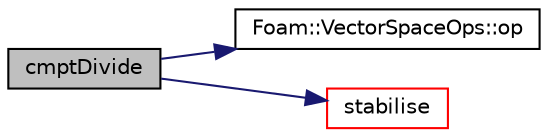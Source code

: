 digraph "cmptDivide"
{
  bgcolor="transparent";
  edge [fontname="Helvetica",fontsize="10",labelfontname="Helvetica",labelfontsize="10"];
  node [fontname="Helvetica",fontsize="10",shape=record];
  rankdir="LR";
  Node1 [label="cmptDivide",height=0.2,width=0.4,color="black", fillcolor="grey75", style="filled", fontcolor="black"];
  Node1 -> Node2 [color="midnightblue",fontsize="10",style="solid",fontname="Helvetica"];
  Node2 [label="Foam::VectorSpaceOps::op",height=0.2,width=0.4,color="black",URL="$a02808.html#aef2a46a017ad4534c0bc7f167f9d3ed4"];
  Node1 -> Node3 [color="midnightblue",fontsize="10",style="solid",fontname="Helvetica"];
  Node3 [label="stabilise",height=0.2,width=0.4,color="red",URL="$a10758.html#a1f3543a73e4e73c68a5d03e4dba703dd"];
}
